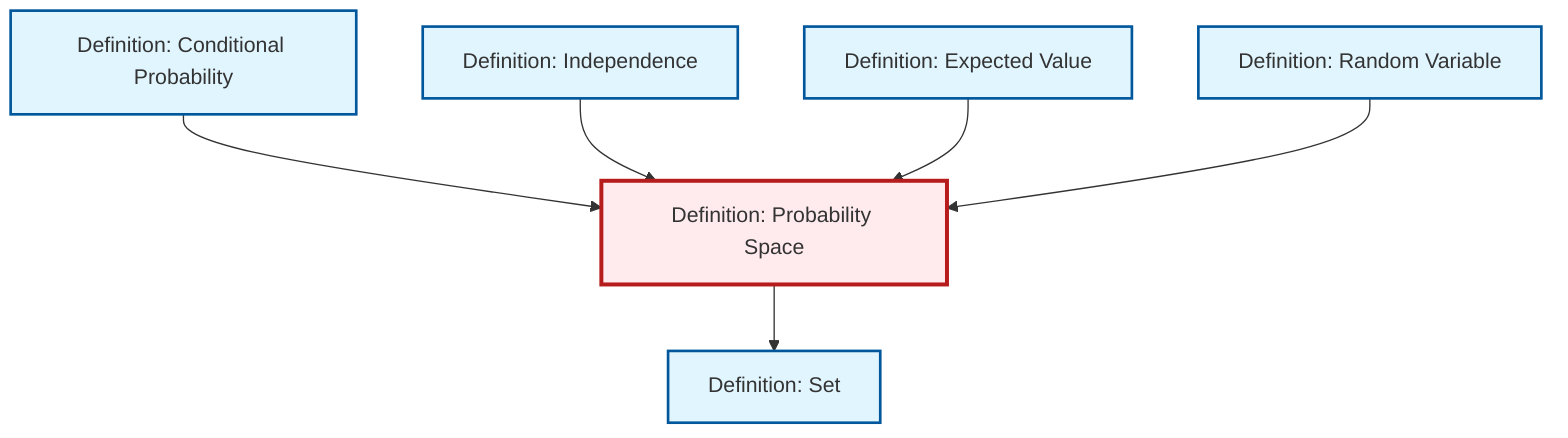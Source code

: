 graph TD
    classDef definition fill:#e1f5fe,stroke:#01579b,stroke-width:2px
    classDef theorem fill:#f3e5f5,stroke:#4a148c,stroke-width:2px
    classDef axiom fill:#fff3e0,stroke:#e65100,stroke-width:2px
    classDef example fill:#e8f5e9,stroke:#1b5e20,stroke-width:2px
    classDef current fill:#ffebee,stroke:#b71c1c,stroke-width:3px
    def-random-variable["Definition: Random Variable"]:::definition
    def-conditional-probability["Definition: Conditional Probability"]:::definition
    def-expectation["Definition: Expected Value"]:::definition
    def-set["Definition: Set"]:::definition
    def-independence["Definition: Independence"]:::definition
    def-probability-space["Definition: Probability Space"]:::definition
    def-conditional-probability --> def-probability-space
    def-independence --> def-probability-space
    def-expectation --> def-probability-space
    def-probability-space --> def-set
    def-random-variable --> def-probability-space
    class def-probability-space current